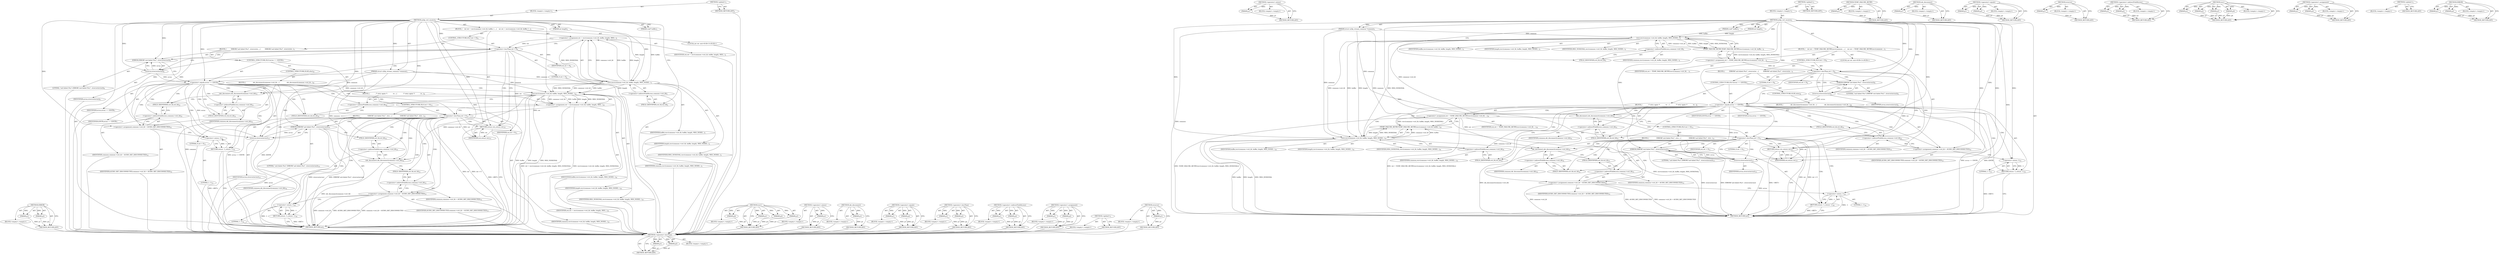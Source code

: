 digraph "ERROR" {
vulnerable_128 [label=<(METHOD,ERROR)>];
vulnerable_129 [label=<(PARAM,p1)>];
vulnerable_130 [label=<(PARAM,p2)>];
vulnerable_131 [label=<(BLOCK,&lt;empty&gt;,&lt;empty&gt;)>];
vulnerable_132 [label=<(METHOD_RETURN,ANY)>];
vulnerable_6 [label=<(METHOD,&lt;global&gt;)<SUB>1</SUB>>];
vulnerable_7 [label=<(BLOCK,&lt;empty&gt;,&lt;empty&gt;)<SUB>1</SUB>>];
vulnerable_8 [label=<(METHOD,a2dp_ctrl_receive)<SUB>1</SUB>>];
vulnerable_9 [label=<(PARAM,struct a2dp_stream_common *common)<SUB>1</SUB>>];
vulnerable_10 [label=<(PARAM,void* buffer)<SUB>1</SUB>>];
vulnerable_11 [label=<(PARAM,int length)<SUB>1</SUB>>];
vulnerable_12 [label=<(BLOCK,{
    int ret = recv(common-&gt;ctrl_fd, buffer, l...,{
    int ret = recv(common-&gt;ctrl_fd, buffer, l...)<SUB>2</SUB>>];
vulnerable_13 [label="<(LOCAL,int ret: int)<SUB>3</SUB>>"];
vulnerable_14 [label=<(&lt;operator&gt;.assignment,ret = recv(common-&gt;ctrl_fd, buffer, length, MSG...)<SUB>3</SUB>>];
vulnerable_15 [label=<(IDENTIFIER,ret,ret = recv(common-&gt;ctrl_fd, buffer, length, MSG...)<SUB>3</SUB>>];
vulnerable_16 [label=<(recv,recv(common-&gt;ctrl_fd, buffer, length, MSG_NOSIG...)<SUB>3</SUB>>];
vulnerable_17 [label=<(&lt;operator&gt;.indirectFieldAccess,common-&gt;ctrl_fd)<SUB>3</SUB>>];
vulnerable_18 [label=<(IDENTIFIER,common,recv(common-&gt;ctrl_fd, buffer, length, MSG_NOSIG...)<SUB>3</SUB>>];
vulnerable_19 [label=<(FIELD_IDENTIFIER,ctrl_fd,ctrl_fd)<SUB>3</SUB>>];
vulnerable_20 [label=<(IDENTIFIER,buffer,recv(common-&gt;ctrl_fd, buffer, length, MSG_NOSIG...)<SUB>3</SUB>>];
vulnerable_21 [label=<(IDENTIFIER,length,recv(common-&gt;ctrl_fd, buffer, length, MSG_NOSIG...)<SUB>3</SUB>>];
vulnerable_22 [label=<(IDENTIFIER,MSG_NOSIGNAL,recv(common-&gt;ctrl_fd, buffer, length, MSG_NOSIG...)<SUB>3</SUB>>];
vulnerable_23 [label=<(CONTROL_STRUCTURE,IF,if (ret &lt; 0))<SUB>4</SUB>>];
vulnerable_24 [label=<(&lt;operator&gt;.lessThan,ret &lt; 0)<SUB>4</SUB>>];
vulnerable_25 [label=<(IDENTIFIER,ret,ret &lt; 0)<SUB>4</SUB>>];
vulnerable_26 [label=<(LITERAL,0,ret &lt; 0)<SUB>4</SUB>>];
vulnerable_27 [label=<(BLOCK,{
         ERROR(&quot;ack failed (%s)&quot;, strerror(er...,{
         ERROR(&quot;ack failed (%s)&quot;, strerror(er...)<SUB>5</SUB>>];
vulnerable_28 [label=<(ERROR,ERROR(&quot;ack failed (%s)&quot;, strerror(errno)))<SUB>6</SUB>>];
vulnerable_29 [label=<(LITERAL,&quot;ack failed (%s)&quot;,ERROR(&quot;ack failed (%s)&quot;, strerror(errno)))<SUB>6</SUB>>];
vulnerable_30 [label=<(strerror,strerror(errno))<SUB>6</SUB>>];
vulnerable_31 [label=<(IDENTIFIER,errno,strerror(errno))<SUB>6</SUB>>];
vulnerable_32 [label=<(CONTROL_STRUCTURE,IF,if (errno == EINTR))<SUB>7</SUB>>];
vulnerable_33 [label=<(&lt;operator&gt;.equals,errno == EINTR)<SUB>7</SUB>>];
vulnerable_34 [label=<(IDENTIFIER,errno,errno == EINTR)<SUB>7</SUB>>];
vulnerable_35 [label=<(IDENTIFIER,EINTR,errno == EINTR)<SUB>7</SUB>>];
vulnerable_36 [label=<(BLOCK,{
             /* retry again */
            re...,{
             /* retry again */
            re...)<SUB>8</SUB>>];
vulnerable_37 [label=<(&lt;operator&gt;.assignment,ret = recv(common-&gt;ctrl_fd, buffer, length, MSG...)<SUB>10</SUB>>];
vulnerable_38 [label=<(IDENTIFIER,ret,ret = recv(common-&gt;ctrl_fd, buffer, length, MSG...)<SUB>10</SUB>>];
vulnerable_39 [label=<(recv,recv(common-&gt;ctrl_fd, buffer, length, MSG_NOSIG...)<SUB>10</SUB>>];
vulnerable_40 [label=<(&lt;operator&gt;.indirectFieldAccess,common-&gt;ctrl_fd)<SUB>10</SUB>>];
vulnerable_41 [label=<(IDENTIFIER,common,recv(common-&gt;ctrl_fd, buffer, length, MSG_NOSIG...)<SUB>10</SUB>>];
vulnerable_42 [label=<(FIELD_IDENTIFIER,ctrl_fd,ctrl_fd)<SUB>10</SUB>>];
vulnerable_43 [label=<(IDENTIFIER,buffer,recv(common-&gt;ctrl_fd, buffer, length, MSG_NOSIG...)<SUB>10</SUB>>];
vulnerable_44 [label=<(IDENTIFIER,length,recv(common-&gt;ctrl_fd, buffer, length, MSG_NOSIG...)<SUB>10</SUB>>];
vulnerable_45 [label=<(IDENTIFIER,MSG_NOSIGNAL,recv(common-&gt;ctrl_fd, buffer, length, MSG_NOSIG...)<SUB>10</SUB>>];
vulnerable_46 [label=<(CONTROL_STRUCTURE,IF,if (ret &lt; 0))<SUB>11</SUB>>];
vulnerable_47 [label=<(&lt;operator&gt;.lessThan,ret &lt; 0)<SUB>11</SUB>>];
vulnerable_48 [label=<(IDENTIFIER,ret,ret &lt; 0)<SUB>11</SUB>>];
vulnerable_49 [label=<(LITERAL,0,ret &lt; 0)<SUB>11</SUB>>];
vulnerable_50 [label=<(BLOCK,{
                ERROR(&quot;ack failed (%s)&quot;, stre...,{
                ERROR(&quot;ack failed (%s)&quot;, stre...)<SUB>12</SUB>>];
vulnerable_51 [label=<(ERROR,ERROR(&quot;ack failed (%s)&quot;, strerror(errno)))<SUB>13</SUB>>];
vulnerable_52 [label=<(LITERAL,&quot;ack failed (%s)&quot;,ERROR(&quot;ack failed (%s)&quot;, strerror(errno)))<SUB>13</SUB>>];
vulnerable_53 [label=<(strerror,strerror(errno))<SUB>13</SUB>>];
vulnerable_54 [label=<(IDENTIFIER,errno,strerror(errno))<SUB>13</SUB>>];
vulnerable_55 [label=<(skt_disconnect,skt_disconnect(common-&gt;ctrl_fd))<SUB>14</SUB>>];
vulnerable_56 [label=<(&lt;operator&gt;.indirectFieldAccess,common-&gt;ctrl_fd)<SUB>14</SUB>>];
vulnerable_57 [label=<(IDENTIFIER,common,skt_disconnect(common-&gt;ctrl_fd))<SUB>14</SUB>>];
vulnerable_58 [label=<(FIELD_IDENTIFIER,ctrl_fd,ctrl_fd)<SUB>14</SUB>>];
vulnerable_59 [label=<(&lt;operator&gt;.assignment,common-&gt;ctrl_fd = AUDIO_SKT_DISCONNECTED)<SUB>15</SUB>>];
vulnerable_60 [label=<(&lt;operator&gt;.indirectFieldAccess,common-&gt;ctrl_fd)<SUB>15</SUB>>];
vulnerable_61 [label=<(IDENTIFIER,common,common-&gt;ctrl_fd = AUDIO_SKT_DISCONNECTED)<SUB>15</SUB>>];
vulnerable_62 [label=<(FIELD_IDENTIFIER,ctrl_fd,ctrl_fd)<SUB>15</SUB>>];
vulnerable_63 [label=<(IDENTIFIER,AUDIO_SKT_DISCONNECTED,common-&gt;ctrl_fd = AUDIO_SKT_DISCONNECTED)<SUB>15</SUB>>];
vulnerable_64 [label=<(RETURN,return -1;,return -1;)<SUB>16</SUB>>];
vulnerable_65 [label=<(&lt;operator&gt;.minus,-1)<SUB>16</SUB>>];
vulnerable_66 [label=<(LITERAL,1,-1)<SUB>16</SUB>>];
vulnerable_67 [label=<(CONTROL_STRUCTURE,ELSE,else)<SUB>20</SUB>>];
vulnerable_68 [label=<(BLOCK,{
               skt_disconnect(common-&gt;ctrl_fd...,{
               skt_disconnect(common-&gt;ctrl_fd...)<SUB>20</SUB>>];
vulnerable_69 [label=<(skt_disconnect,skt_disconnect(common-&gt;ctrl_fd))<SUB>21</SUB>>];
vulnerable_70 [label=<(&lt;operator&gt;.indirectFieldAccess,common-&gt;ctrl_fd)<SUB>21</SUB>>];
vulnerable_71 [label=<(IDENTIFIER,common,skt_disconnect(common-&gt;ctrl_fd))<SUB>21</SUB>>];
vulnerable_72 [label=<(FIELD_IDENTIFIER,ctrl_fd,ctrl_fd)<SUB>21</SUB>>];
vulnerable_73 [label=<(&lt;operator&gt;.assignment,common-&gt;ctrl_fd = AUDIO_SKT_DISCONNECTED)<SUB>22</SUB>>];
vulnerable_74 [label=<(&lt;operator&gt;.indirectFieldAccess,common-&gt;ctrl_fd)<SUB>22</SUB>>];
vulnerable_75 [label=<(IDENTIFIER,common,common-&gt;ctrl_fd = AUDIO_SKT_DISCONNECTED)<SUB>22</SUB>>];
vulnerable_76 [label=<(FIELD_IDENTIFIER,ctrl_fd,ctrl_fd)<SUB>22</SUB>>];
vulnerable_77 [label=<(IDENTIFIER,AUDIO_SKT_DISCONNECTED,common-&gt;ctrl_fd = AUDIO_SKT_DISCONNECTED)<SUB>22</SUB>>];
vulnerable_78 [label=<(RETURN,return -1;,return -1;)<SUB>23</SUB>>];
vulnerable_79 [label=<(&lt;operator&gt;.minus,-1)<SUB>23</SUB>>];
vulnerable_80 [label=<(LITERAL,1,-1)<SUB>23</SUB>>];
vulnerable_81 [label=<(RETURN,return ret;,return ret;)<SUB>27</SUB>>];
vulnerable_82 [label=<(IDENTIFIER,ret,return ret;)<SUB>27</SUB>>];
vulnerable_83 [label=<(METHOD_RETURN,int)<SUB>1</SUB>>];
vulnerable_85 [label=<(METHOD_RETURN,ANY)<SUB>1</SUB>>];
vulnerable_111 [label=<(METHOD,recv)>];
vulnerable_112 [label=<(PARAM,p1)>];
vulnerable_113 [label=<(PARAM,p2)>];
vulnerable_114 [label=<(PARAM,p3)>];
vulnerable_115 [label=<(PARAM,p4)>];
vulnerable_116 [label=<(BLOCK,&lt;empty&gt;,&lt;empty&gt;)>];
vulnerable_117 [label=<(METHOD_RETURN,ANY)>];
vulnerable_146 [label=<(METHOD,&lt;operator&gt;.minus)>];
vulnerable_147 [label=<(PARAM,p1)>];
vulnerable_148 [label=<(BLOCK,&lt;empty&gt;,&lt;empty&gt;)>];
vulnerable_149 [label=<(METHOD_RETURN,ANY)>];
vulnerable_142 [label=<(METHOD,skt_disconnect)>];
vulnerable_143 [label=<(PARAM,p1)>];
vulnerable_144 [label=<(BLOCK,&lt;empty&gt;,&lt;empty&gt;)>];
vulnerable_145 [label=<(METHOD_RETURN,ANY)>];
vulnerable_137 [label=<(METHOD,&lt;operator&gt;.equals)>];
vulnerable_138 [label=<(PARAM,p1)>];
vulnerable_139 [label=<(PARAM,p2)>];
vulnerable_140 [label=<(BLOCK,&lt;empty&gt;,&lt;empty&gt;)>];
vulnerable_141 [label=<(METHOD_RETURN,ANY)>];
vulnerable_123 [label=<(METHOD,&lt;operator&gt;.lessThan)>];
vulnerable_124 [label=<(PARAM,p1)>];
vulnerable_125 [label=<(PARAM,p2)>];
vulnerable_126 [label=<(BLOCK,&lt;empty&gt;,&lt;empty&gt;)>];
vulnerable_127 [label=<(METHOD_RETURN,ANY)>];
vulnerable_118 [label=<(METHOD,&lt;operator&gt;.indirectFieldAccess)>];
vulnerable_119 [label=<(PARAM,p1)>];
vulnerable_120 [label=<(PARAM,p2)>];
vulnerable_121 [label=<(BLOCK,&lt;empty&gt;,&lt;empty&gt;)>];
vulnerable_122 [label=<(METHOD_RETURN,ANY)>];
vulnerable_106 [label=<(METHOD,&lt;operator&gt;.assignment)>];
vulnerable_107 [label=<(PARAM,p1)>];
vulnerable_108 [label=<(PARAM,p2)>];
vulnerable_109 [label=<(BLOCK,&lt;empty&gt;,&lt;empty&gt;)>];
vulnerable_110 [label=<(METHOD_RETURN,ANY)>];
vulnerable_100 [label=<(METHOD,&lt;global&gt;)<SUB>1</SUB>>];
vulnerable_101 [label=<(BLOCK,&lt;empty&gt;,&lt;empty&gt;)>];
vulnerable_102 [label=<(METHOD_RETURN,ANY)>];
vulnerable_133 [label=<(METHOD,strerror)>];
vulnerable_134 [label=<(PARAM,p1)>];
vulnerable_135 [label=<(BLOCK,&lt;empty&gt;,&lt;empty&gt;)>];
vulnerable_136 [label=<(METHOD_RETURN,ANY)>];
fixed_129 [label=<(METHOD,&lt;operator&gt;.lessThan)>];
fixed_130 [label=<(PARAM,p1)>];
fixed_131 [label=<(PARAM,p2)>];
fixed_132 [label=<(BLOCK,&lt;empty&gt;,&lt;empty&gt;)>];
fixed_133 [label=<(METHOD_RETURN,ANY)>];
fixed_152 [label=<(METHOD,&lt;operator&gt;.minus)>];
fixed_153 [label=<(PARAM,p1)>];
fixed_154 [label=<(BLOCK,&lt;empty&gt;,&lt;empty&gt;)>];
fixed_155 [label=<(METHOD_RETURN,ANY)>];
fixed_6 [label=<(METHOD,&lt;global&gt;)<SUB>1</SUB>>];
fixed_7 [label=<(BLOCK,&lt;empty&gt;,&lt;empty&gt;)<SUB>1</SUB>>];
fixed_8 [label=<(METHOD,a2dp_ctrl_receive)<SUB>1</SUB>>];
fixed_9 [label=<(PARAM,struct a2dp_stream_common *common)<SUB>1</SUB>>];
fixed_10 [label=<(PARAM,void* buffer)<SUB>1</SUB>>];
fixed_11 [label=<(PARAM,int length)<SUB>1</SUB>>];
fixed_12 [label=<(BLOCK,{
    int ret = TEMP_FAILURE_RETRY(recv(common-...,{
    int ret = TEMP_FAILURE_RETRY(recv(common-...)<SUB>2</SUB>>];
fixed_13 [label="<(LOCAL,int ret: int)<SUB>3</SUB>>"];
fixed_14 [label=<(&lt;operator&gt;.assignment,ret = TEMP_FAILURE_RETRY(recv(common-&gt;ctrl_fd, ...)<SUB>3</SUB>>];
fixed_15 [label=<(IDENTIFIER,ret,ret = TEMP_FAILURE_RETRY(recv(common-&gt;ctrl_fd, ...)<SUB>3</SUB>>];
fixed_16 [label=<(TEMP_FAILURE_RETRY,TEMP_FAILURE_RETRY(recv(common-&gt;ctrl_fd, buffer...)<SUB>3</SUB>>];
fixed_17 [label=<(recv,recv(common-&gt;ctrl_fd, buffer, length, MSG_NOSIG...)<SUB>3</SUB>>];
fixed_18 [label=<(&lt;operator&gt;.indirectFieldAccess,common-&gt;ctrl_fd)<SUB>3</SUB>>];
fixed_19 [label=<(IDENTIFIER,common,recv(common-&gt;ctrl_fd, buffer, length, MSG_NOSIG...)<SUB>3</SUB>>];
fixed_20 [label=<(FIELD_IDENTIFIER,ctrl_fd,ctrl_fd)<SUB>3</SUB>>];
fixed_21 [label=<(IDENTIFIER,buffer,recv(common-&gt;ctrl_fd, buffer, length, MSG_NOSIG...)<SUB>3</SUB>>];
fixed_22 [label=<(IDENTIFIER,length,recv(common-&gt;ctrl_fd, buffer, length, MSG_NOSIG...)<SUB>3</SUB>>];
fixed_23 [label=<(IDENTIFIER,MSG_NOSIGNAL,recv(common-&gt;ctrl_fd, buffer, length, MSG_NOSIG...)<SUB>3</SUB>>];
fixed_24 [label=<(CONTROL_STRUCTURE,IF,if (ret &lt; 0))<SUB>4</SUB>>];
fixed_25 [label=<(&lt;operator&gt;.lessThan,ret &lt; 0)<SUB>4</SUB>>];
fixed_26 [label=<(IDENTIFIER,ret,ret &lt; 0)<SUB>4</SUB>>];
fixed_27 [label=<(LITERAL,0,ret &lt; 0)<SUB>4</SUB>>];
fixed_28 [label=<(BLOCK,{
         ERROR(&quot;ack failed (%s)&quot;, strerror(er...,{
         ERROR(&quot;ack failed (%s)&quot;, strerror(er...)<SUB>5</SUB>>];
fixed_29 [label=<(ERROR,ERROR(&quot;ack failed (%s)&quot;, strerror(errno)))<SUB>6</SUB>>];
fixed_30 [label=<(LITERAL,&quot;ack failed (%s)&quot;,ERROR(&quot;ack failed (%s)&quot;, strerror(errno)))<SUB>6</SUB>>];
fixed_31 [label=<(strerror,strerror(errno))<SUB>6</SUB>>];
fixed_32 [label=<(IDENTIFIER,errno,strerror(errno))<SUB>6</SUB>>];
fixed_33 [label=<(CONTROL_STRUCTURE,IF,if (errno == EINTR))<SUB>7</SUB>>];
fixed_34 [label=<(&lt;operator&gt;.equals,errno == EINTR)<SUB>7</SUB>>];
fixed_35 [label=<(IDENTIFIER,errno,errno == EINTR)<SUB>7</SUB>>];
fixed_36 [label=<(IDENTIFIER,EINTR,errno == EINTR)<SUB>7</SUB>>];
fixed_37 [label=<(BLOCK,{
             /* retry again */
            re...,{
             /* retry again */
            re...)<SUB>8</SUB>>];
fixed_38 [label=<(&lt;operator&gt;.assignment,ret = TEMP_FAILURE_RETRY(recv(common-&gt;ctrl_fd, ...)<SUB>10</SUB>>];
fixed_39 [label=<(IDENTIFIER,ret,ret = TEMP_FAILURE_RETRY(recv(common-&gt;ctrl_fd, ...)<SUB>10</SUB>>];
fixed_40 [label=<(TEMP_FAILURE_RETRY,TEMP_FAILURE_RETRY(recv(common-&gt;ctrl_fd, buffer...)<SUB>10</SUB>>];
fixed_41 [label=<(recv,recv(common-&gt;ctrl_fd, buffer, length, MSG_NOSIG...)<SUB>10</SUB>>];
fixed_42 [label=<(&lt;operator&gt;.indirectFieldAccess,common-&gt;ctrl_fd)<SUB>10</SUB>>];
fixed_43 [label=<(IDENTIFIER,common,recv(common-&gt;ctrl_fd, buffer, length, MSG_NOSIG...)<SUB>10</SUB>>];
fixed_44 [label=<(FIELD_IDENTIFIER,ctrl_fd,ctrl_fd)<SUB>10</SUB>>];
fixed_45 [label=<(IDENTIFIER,buffer,recv(common-&gt;ctrl_fd, buffer, length, MSG_NOSIG...)<SUB>10</SUB>>];
fixed_46 [label=<(IDENTIFIER,length,recv(common-&gt;ctrl_fd, buffer, length, MSG_NOSIG...)<SUB>10</SUB>>];
fixed_47 [label=<(IDENTIFIER,MSG_NOSIGNAL,recv(common-&gt;ctrl_fd, buffer, length, MSG_NOSIG...)<SUB>10</SUB>>];
fixed_48 [label=<(CONTROL_STRUCTURE,IF,if (ret &lt; 0))<SUB>11</SUB>>];
fixed_49 [label=<(&lt;operator&gt;.lessThan,ret &lt; 0)<SUB>11</SUB>>];
fixed_50 [label=<(IDENTIFIER,ret,ret &lt; 0)<SUB>11</SUB>>];
fixed_51 [label=<(LITERAL,0,ret &lt; 0)<SUB>11</SUB>>];
fixed_52 [label=<(BLOCK,{
                ERROR(&quot;ack failed (%s)&quot;, stre...,{
                ERROR(&quot;ack failed (%s)&quot;, stre...)<SUB>12</SUB>>];
fixed_53 [label=<(ERROR,ERROR(&quot;ack failed (%s)&quot;, strerror(errno)))<SUB>13</SUB>>];
fixed_54 [label=<(LITERAL,&quot;ack failed (%s)&quot;,ERROR(&quot;ack failed (%s)&quot;, strerror(errno)))<SUB>13</SUB>>];
fixed_55 [label=<(strerror,strerror(errno))<SUB>13</SUB>>];
fixed_56 [label=<(IDENTIFIER,errno,strerror(errno))<SUB>13</SUB>>];
fixed_57 [label=<(skt_disconnect,skt_disconnect(common-&gt;ctrl_fd))<SUB>14</SUB>>];
fixed_58 [label=<(&lt;operator&gt;.indirectFieldAccess,common-&gt;ctrl_fd)<SUB>14</SUB>>];
fixed_59 [label=<(IDENTIFIER,common,skt_disconnect(common-&gt;ctrl_fd))<SUB>14</SUB>>];
fixed_60 [label=<(FIELD_IDENTIFIER,ctrl_fd,ctrl_fd)<SUB>14</SUB>>];
fixed_61 [label=<(&lt;operator&gt;.assignment,common-&gt;ctrl_fd = AUDIO_SKT_DISCONNECTED)<SUB>15</SUB>>];
fixed_62 [label=<(&lt;operator&gt;.indirectFieldAccess,common-&gt;ctrl_fd)<SUB>15</SUB>>];
fixed_63 [label=<(IDENTIFIER,common,common-&gt;ctrl_fd = AUDIO_SKT_DISCONNECTED)<SUB>15</SUB>>];
fixed_64 [label=<(FIELD_IDENTIFIER,ctrl_fd,ctrl_fd)<SUB>15</SUB>>];
fixed_65 [label=<(IDENTIFIER,AUDIO_SKT_DISCONNECTED,common-&gt;ctrl_fd = AUDIO_SKT_DISCONNECTED)<SUB>15</SUB>>];
fixed_66 [label=<(RETURN,return -1;,return -1;)<SUB>16</SUB>>];
fixed_67 [label=<(&lt;operator&gt;.minus,-1)<SUB>16</SUB>>];
fixed_68 [label=<(LITERAL,1,-1)<SUB>16</SUB>>];
fixed_69 [label=<(CONTROL_STRUCTURE,ELSE,else)<SUB>20</SUB>>];
fixed_70 [label=<(BLOCK,{
               skt_disconnect(common-&gt;ctrl_fd...,{
               skt_disconnect(common-&gt;ctrl_fd...)<SUB>20</SUB>>];
fixed_71 [label=<(skt_disconnect,skt_disconnect(common-&gt;ctrl_fd))<SUB>21</SUB>>];
fixed_72 [label=<(&lt;operator&gt;.indirectFieldAccess,common-&gt;ctrl_fd)<SUB>21</SUB>>];
fixed_73 [label=<(IDENTIFIER,common,skt_disconnect(common-&gt;ctrl_fd))<SUB>21</SUB>>];
fixed_74 [label=<(FIELD_IDENTIFIER,ctrl_fd,ctrl_fd)<SUB>21</SUB>>];
fixed_75 [label=<(&lt;operator&gt;.assignment,common-&gt;ctrl_fd = AUDIO_SKT_DISCONNECTED)<SUB>22</SUB>>];
fixed_76 [label=<(&lt;operator&gt;.indirectFieldAccess,common-&gt;ctrl_fd)<SUB>22</SUB>>];
fixed_77 [label=<(IDENTIFIER,common,common-&gt;ctrl_fd = AUDIO_SKT_DISCONNECTED)<SUB>22</SUB>>];
fixed_78 [label=<(FIELD_IDENTIFIER,ctrl_fd,ctrl_fd)<SUB>22</SUB>>];
fixed_79 [label=<(IDENTIFIER,AUDIO_SKT_DISCONNECTED,common-&gt;ctrl_fd = AUDIO_SKT_DISCONNECTED)<SUB>22</SUB>>];
fixed_80 [label=<(RETURN,return -1;,return -1;)<SUB>23</SUB>>];
fixed_81 [label=<(&lt;operator&gt;.minus,-1)<SUB>23</SUB>>];
fixed_82 [label=<(LITERAL,1,-1)<SUB>23</SUB>>];
fixed_83 [label=<(RETURN,return ret;,return ret;)<SUB>27</SUB>>];
fixed_84 [label=<(IDENTIFIER,ret,return ret;)<SUB>27</SUB>>];
fixed_85 [label=<(METHOD_RETURN,int)<SUB>1</SUB>>];
fixed_87 [label=<(METHOD_RETURN,ANY)<SUB>1</SUB>>];
fixed_113 [label=<(METHOD,TEMP_FAILURE_RETRY)>];
fixed_114 [label=<(PARAM,p1)>];
fixed_115 [label=<(BLOCK,&lt;empty&gt;,&lt;empty&gt;)>];
fixed_116 [label=<(METHOD_RETURN,ANY)>];
fixed_148 [label=<(METHOD,skt_disconnect)>];
fixed_149 [label=<(PARAM,p1)>];
fixed_150 [label=<(BLOCK,&lt;empty&gt;,&lt;empty&gt;)>];
fixed_151 [label=<(METHOD_RETURN,ANY)>];
fixed_143 [label=<(METHOD,&lt;operator&gt;.equals)>];
fixed_144 [label=<(PARAM,p1)>];
fixed_145 [label=<(PARAM,p2)>];
fixed_146 [label=<(BLOCK,&lt;empty&gt;,&lt;empty&gt;)>];
fixed_147 [label=<(METHOD_RETURN,ANY)>];
fixed_139 [label=<(METHOD,strerror)>];
fixed_140 [label=<(PARAM,p1)>];
fixed_141 [label=<(BLOCK,&lt;empty&gt;,&lt;empty&gt;)>];
fixed_142 [label=<(METHOD_RETURN,ANY)>];
fixed_124 [label=<(METHOD,&lt;operator&gt;.indirectFieldAccess)>];
fixed_125 [label=<(PARAM,p1)>];
fixed_126 [label=<(PARAM,p2)>];
fixed_127 [label=<(BLOCK,&lt;empty&gt;,&lt;empty&gt;)>];
fixed_128 [label=<(METHOD_RETURN,ANY)>];
fixed_117 [label=<(METHOD,recv)>];
fixed_118 [label=<(PARAM,p1)>];
fixed_119 [label=<(PARAM,p2)>];
fixed_120 [label=<(PARAM,p3)>];
fixed_121 [label=<(PARAM,p4)>];
fixed_122 [label=<(BLOCK,&lt;empty&gt;,&lt;empty&gt;)>];
fixed_123 [label=<(METHOD_RETURN,ANY)>];
fixed_108 [label=<(METHOD,&lt;operator&gt;.assignment)>];
fixed_109 [label=<(PARAM,p1)>];
fixed_110 [label=<(PARAM,p2)>];
fixed_111 [label=<(BLOCK,&lt;empty&gt;,&lt;empty&gt;)>];
fixed_112 [label=<(METHOD_RETURN,ANY)>];
fixed_102 [label=<(METHOD,&lt;global&gt;)<SUB>1</SUB>>];
fixed_103 [label=<(BLOCK,&lt;empty&gt;,&lt;empty&gt;)>];
fixed_104 [label=<(METHOD_RETURN,ANY)>];
fixed_134 [label=<(METHOD,ERROR)>];
fixed_135 [label=<(PARAM,p1)>];
fixed_136 [label=<(PARAM,p2)>];
fixed_137 [label=<(BLOCK,&lt;empty&gt;,&lt;empty&gt;)>];
fixed_138 [label=<(METHOD_RETURN,ANY)>];
vulnerable_128 -> vulnerable_129  [key=0, label="AST: "];
vulnerable_128 -> vulnerable_129  [key=1, label="DDG: "];
vulnerable_128 -> vulnerable_131  [key=0, label="AST: "];
vulnerable_128 -> vulnerable_130  [key=0, label="AST: "];
vulnerable_128 -> vulnerable_130  [key=1, label="DDG: "];
vulnerable_128 -> vulnerable_132  [key=0, label="AST: "];
vulnerable_128 -> vulnerable_132  [key=1, label="CFG: "];
vulnerable_129 -> vulnerable_132  [key=0, label="DDG: p1"];
vulnerable_130 -> vulnerable_132  [key=0, label="DDG: p2"];
vulnerable_131 -> fixed_129  [key=0];
vulnerable_132 -> fixed_129  [key=0];
vulnerable_6 -> vulnerable_7  [key=0, label="AST: "];
vulnerable_6 -> vulnerable_85  [key=0, label="AST: "];
vulnerable_6 -> vulnerable_85  [key=1, label="CFG: "];
vulnerable_7 -> vulnerable_8  [key=0, label="AST: "];
vulnerable_8 -> vulnerable_9  [key=0, label="AST: "];
vulnerable_8 -> vulnerable_9  [key=1, label="DDG: "];
vulnerable_8 -> vulnerable_10  [key=0, label="AST: "];
vulnerable_8 -> vulnerable_10  [key=1, label="DDG: "];
vulnerable_8 -> vulnerable_11  [key=0, label="AST: "];
vulnerable_8 -> vulnerable_11  [key=1, label="DDG: "];
vulnerable_8 -> vulnerable_12  [key=0, label="AST: "];
vulnerable_8 -> vulnerable_83  [key=0, label="AST: "];
vulnerable_8 -> vulnerable_19  [key=0, label="CFG: "];
vulnerable_8 -> vulnerable_82  [key=0, label="DDG: "];
vulnerable_8 -> vulnerable_16  [key=0, label="DDG: "];
vulnerable_8 -> vulnerable_24  [key=0, label="DDG: "];
vulnerable_8 -> vulnerable_28  [key=0, label="DDG: "];
vulnerable_8 -> vulnerable_30  [key=0, label="DDG: "];
vulnerable_8 -> vulnerable_33  [key=0, label="DDG: "];
vulnerable_8 -> vulnerable_73  [key=0, label="DDG: "];
vulnerable_8 -> vulnerable_39  [key=0, label="DDG: "];
vulnerable_8 -> vulnerable_47  [key=0, label="DDG: "];
vulnerable_8 -> vulnerable_59  [key=0, label="DDG: "];
vulnerable_8 -> vulnerable_51  [key=0, label="DDG: "];
vulnerable_8 -> vulnerable_79  [key=0, label="DDG: "];
vulnerable_8 -> vulnerable_53  [key=0, label="DDG: "];
vulnerable_8 -> vulnerable_65  [key=0, label="DDG: "];
vulnerable_9 -> vulnerable_83  [key=0, label="DDG: common"];
vulnerable_9 -> vulnerable_16  [key=0, label="DDG: common"];
vulnerable_9 -> vulnerable_39  [key=0, label="DDG: common"];
vulnerable_9 -> vulnerable_69  [key=0, label="DDG: common"];
vulnerable_9 -> vulnerable_55  [key=0, label="DDG: common"];
vulnerable_10 -> vulnerable_16  [key=0, label="DDG: buffer"];
vulnerable_11 -> vulnerable_16  [key=0, label="DDG: length"];
vulnerable_12 -> vulnerable_13  [key=0, label="AST: "];
vulnerable_12 -> vulnerable_14  [key=0, label="AST: "];
vulnerable_12 -> vulnerable_23  [key=0, label="AST: "];
vulnerable_12 -> vulnerable_81  [key=0, label="AST: "];
vulnerable_13 -> fixed_129  [key=0];
vulnerable_14 -> vulnerable_15  [key=0, label="AST: "];
vulnerable_14 -> vulnerable_16  [key=0, label="AST: "];
vulnerable_14 -> vulnerable_24  [key=0, label="CFG: "];
vulnerable_14 -> vulnerable_24  [key=1, label="DDG: ret"];
vulnerable_15 -> fixed_129  [key=0];
vulnerable_16 -> vulnerable_17  [key=0, label="AST: "];
vulnerable_16 -> vulnerable_20  [key=0, label="AST: "];
vulnerable_16 -> vulnerable_21  [key=0, label="AST: "];
vulnerable_16 -> vulnerable_22  [key=0, label="AST: "];
vulnerable_16 -> vulnerable_14  [key=0, label="CFG: "];
vulnerable_16 -> vulnerable_14  [key=1, label="DDG: common-&gt;ctrl_fd"];
vulnerable_16 -> vulnerable_14  [key=2, label="DDG: buffer"];
vulnerable_16 -> vulnerable_14  [key=3, label="DDG: length"];
vulnerable_16 -> vulnerable_14  [key=4, label="DDG: MSG_NOSIGNAL"];
vulnerable_16 -> vulnerable_39  [key=0, label="DDG: common-&gt;ctrl_fd"];
vulnerable_16 -> vulnerable_39  [key=1, label="DDG: buffer"];
vulnerable_16 -> vulnerable_39  [key=2, label="DDG: length"];
vulnerable_16 -> vulnerable_39  [key=3, label="DDG: MSG_NOSIGNAL"];
vulnerable_16 -> vulnerable_69  [key=0, label="DDG: common-&gt;ctrl_fd"];
vulnerable_17 -> vulnerable_18  [key=0, label="AST: "];
vulnerable_17 -> vulnerable_19  [key=0, label="AST: "];
vulnerable_17 -> vulnerable_16  [key=0, label="CFG: "];
vulnerable_18 -> fixed_129  [key=0];
vulnerable_19 -> vulnerable_17  [key=0, label="CFG: "];
vulnerable_20 -> fixed_129  [key=0];
vulnerable_21 -> fixed_129  [key=0];
vulnerable_22 -> fixed_129  [key=0];
vulnerable_23 -> vulnerable_24  [key=0, label="AST: "];
vulnerable_23 -> vulnerable_27  [key=0, label="AST: "];
vulnerable_24 -> vulnerable_25  [key=0, label="AST: "];
vulnerable_24 -> vulnerable_26  [key=0, label="AST: "];
vulnerable_24 -> vulnerable_30  [key=0, label="CFG: "];
vulnerable_24 -> vulnerable_30  [key=1, label="CDG: "];
vulnerable_24 -> vulnerable_81  [key=0, label="CFG: "];
vulnerable_24 -> vulnerable_81  [key=1, label="CDG: "];
vulnerable_24 -> vulnerable_82  [key=0, label="DDG: ret"];
vulnerable_24 -> vulnerable_28  [key=0, label="CDG: "];
vulnerable_24 -> vulnerable_33  [key=0, label="CDG: "];
vulnerable_25 -> fixed_129  [key=0];
vulnerable_26 -> fixed_129  [key=0];
vulnerable_27 -> vulnerable_28  [key=0, label="AST: "];
vulnerable_27 -> vulnerable_32  [key=0, label="AST: "];
vulnerable_28 -> vulnerable_29  [key=0, label="AST: "];
vulnerable_28 -> vulnerable_30  [key=0, label="AST: "];
vulnerable_28 -> vulnerable_33  [key=0, label="CFG: "];
vulnerable_29 -> fixed_129  [key=0];
vulnerable_30 -> vulnerable_31  [key=0, label="AST: "];
vulnerable_30 -> vulnerable_28  [key=0, label="CFG: "];
vulnerable_30 -> vulnerable_28  [key=1, label="DDG: errno"];
vulnerable_30 -> vulnerable_33  [key=0, label="DDG: errno"];
vulnerable_31 -> fixed_129  [key=0];
vulnerable_32 -> vulnerable_33  [key=0, label="AST: "];
vulnerable_32 -> vulnerable_36  [key=0, label="AST: "];
vulnerable_32 -> vulnerable_67  [key=0, label="AST: "];
vulnerable_33 -> vulnerable_34  [key=0, label="AST: "];
vulnerable_33 -> vulnerable_35  [key=0, label="AST: "];
vulnerable_33 -> vulnerable_42  [key=0, label="CFG: "];
vulnerable_33 -> vulnerable_42  [key=1, label="CDG: "];
vulnerable_33 -> vulnerable_72  [key=0, label="CFG: "];
vulnerable_33 -> vulnerable_72  [key=1, label="CDG: "];
vulnerable_33 -> vulnerable_83  [key=0, label="DDG: errno == EINTR"];
vulnerable_33 -> vulnerable_83  [key=1, label="DDG: EINTR"];
vulnerable_33 -> vulnerable_53  [key=0, label="DDG: errno"];
vulnerable_33 -> vulnerable_47  [key=0, label="CDG: "];
vulnerable_33 -> vulnerable_73  [key=0, label="CDG: "];
vulnerable_33 -> vulnerable_37  [key=0, label="CDG: "];
vulnerable_33 -> vulnerable_69  [key=0, label="CDG: "];
vulnerable_33 -> vulnerable_74  [key=0, label="CDG: "];
vulnerable_33 -> vulnerable_40  [key=0, label="CDG: "];
vulnerable_33 -> vulnerable_76  [key=0, label="CDG: "];
vulnerable_33 -> vulnerable_79  [key=0, label="CDG: "];
vulnerable_33 -> vulnerable_70  [key=0, label="CDG: "];
vulnerable_33 -> vulnerable_78  [key=0, label="CDG: "];
vulnerable_33 -> vulnerable_39  [key=0, label="CDG: "];
vulnerable_34 -> fixed_129  [key=0];
vulnerable_35 -> fixed_129  [key=0];
vulnerable_36 -> vulnerable_37  [key=0, label="AST: "];
vulnerable_36 -> vulnerable_46  [key=0, label="AST: "];
vulnerable_37 -> vulnerable_38  [key=0, label="AST: "];
vulnerable_37 -> vulnerable_39  [key=0, label="AST: "];
vulnerable_37 -> vulnerable_47  [key=0, label="CFG: "];
vulnerable_37 -> vulnerable_47  [key=1, label="DDG: ret"];
vulnerable_37 -> vulnerable_83  [key=0, label="DDG: recv(common-&gt;ctrl_fd, buffer, length, MSG_NOSIGNAL)"];
vulnerable_37 -> vulnerable_83  [key=1, label="DDG: ret = recv(common-&gt;ctrl_fd, buffer, length, MSG_NOSIGNAL)"];
vulnerable_38 -> fixed_129  [key=0];
vulnerable_39 -> vulnerable_40  [key=0, label="AST: "];
vulnerable_39 -> vulnerable_43  [key=0, label="AST: "];
vulnerable_39 -> vulnerable_44  [key=0, label="AST: "];
vulnerable_39 -> vulnerable_45  [key=0, label="AST: "];
vulnerable_39 -> vulnerable_37  [key=0, label="CFG: "];
vulnerable_39 -> vulnerable_37  [key=1, label="DDG: common-&gt;ctrl_fd"];
vulnerable_39 -> vulnerable_37  [key=2, label="DDG: buffer"];
vulnerable_39 -> vulnerable_37  [key=3, label="DDG: length"];
vulnerable_39 -> vulnerable_37  [key=4, label="DDG: MSG_NOSIGNAL"];
vulnerable_39 -> vulnerable_83  [key=0, label="DDG: buffer"];
vulnerable_39 -> vulnerable_83  [key=1, label="DDG: length"];
vulnerable_39 -> vulnerable_83  [key=2, label="DDG: MSG_NOSIGNAL"];
vulnerable_39 -> vulnerable_55  [key=0, label="DDG: common-&gt;ctrl_fd"];
vulnerable_40 -> vulnerable_41  [key=0, label="AST: "];
vulnerable_40 -> vulnerable_42  [key=0, label="AST: "];
vulnerable_40 -> vulnerable_39  [key=0, label="CFG: "];
vulnerable_41 -> fixed_129  [key=0];
vulnerable_42 -> vulnerable_40  [key=0, label="CFG: "];
vulnerable_43 -> fixed_129  [key=0];
vulnerable_44 -> fixed_129  [key=0];
vulnerable_45 -> fixed_129  [key=0];
vulnerable_46 -> vulnerable_47  [key=0, label="AST: "];
vulnerable_46 -> vulnerable_50  [key=0, label="AST: "];
vulnerable_47 -> vulnerable_48  [key=0, label="AST: "];
vulnerable_47 -> vulnerable_49  [key=0, label="AST: "];
vulnerable_47 -> vulnerable_53  [key=0, label="CFG: "];
vulnerable_47 -> vulnerable_53  [key=1, label="CDG: "];
vulnerable_47 -> vulnerable_81  [key=0, label="CFG: "];
vulnerable_47 -> vulnerable_81  [key=1, label="CDG: "];
vulnerable_47 -> vulnerable_83  [key=0, label="DDG: ret"];
vulnerable_47 -> vulnerable_83  [key=1, label="DDG: ret &lt; 0"];
vulnerable_47 -> vulnerable_82  [key=0, label="DDG: ret"];
vulnerable_47 -> vulnerable_60  [key=0, label="CDG: "];
vulnerable_47 -> vulnerable_64  [key=0, label="CDG: "];
vulnerable_47 -> vulnerable_51  [key=0, label="CDG: "];
vulnerable_47 -> vulnerable_56  [key=0, label="CDG: "];
vulnerable_47 -> vulnerable_65  [key=0, label="CDG: "];
vulnerable_47 -> vulnerable_59  [key=0, label="CDG: "];
vulnerable_47 -> vulnerable_58  [key=0, label="CDG: "];
vulnerable_47 -> vulnerable_55  [key=0, label="CDG: "];
vulnerable_47 -> vulnerable_62  [key=0, label="CDG: "];
vulnerable_48 -> fixed_129  [key=0];
vulnerable_49 -> fixed_129  [key=0];
vulnerable_50 -> vulnerable_51  [key=0, label="AST: "];
vulnerable_50 -> vulnerable_55  [key=0, label="AST: "];
vulnerable_50 -> vulnerable_59  [key=0, label="AST: "];
vulnerable_50 -> vulnerable_64  [key=0, label="AST: "];
vulnerable_51 -> vulnerable_52  [key=0, label="AST: "];
vulnerable_51 -> vulnerable_53  [key=0, label="AST: "];
vulnerable_51 -> vulnerable_58  [key=0, label="CFG: "];
vulnerable_51 -> vulnerable_83  [key=0, label="DDG: strerror(errno)"];
vulnerable_51 -> vulnerable_83  [key=1, label="DDG: ERROR(&quot;ack failed (%s)&quot;, strerror(errno))"];
vulnerable_52 -> fixed_129  [key=0];
vulnerable_53 -> vulnerable_54  [key=0, label="AST: "];
vulnerable_53 -> vulnerable_51  [key=0, label="CFG: "];
vulnerable_53 -> vulnerable_51  [key=1, label="DDG: errno"];
vulnerable_53 -> vulnerable_83  [key=0, label="DDG: errno"];
vulnerable_54 -> fixed_129  [key=0];
vulnerable_55 -> vulnerable_56  [key=0, label="AST: "];
vulnerable_55 -> vulnerable_62  [key=0, label="CFG: "];
vulnerable_55 -> vulnerable_83  [key=0, label="DDG: skt_disconnect(common-&gt;ctrl_fd)"];
vulnerable_56 -> vulnerable_57  [key=0, label="AST: "];
vulnerable_56 -> vulnerable_58  [key=0, label="AST: "];
vulnerable_56 -> vulnerable_55  [key=0, label="CFG: "];
vulnerable_57 -> fixed_129  [key=0];
vulnerable_58 -> vulnerable_56  [key=0, label="CFG: "];
vulnerable_59 -> vulnerable_60  [key=0, label="AST: "];
vulnerable_59 -> vulnerable_63  [key=0, label="AST: "];
vulnerable_59 -> vulnerable_65  [key=0, label="CFG: "];
vulnerable_59 -> vulnerable_83  [key=0, label="DDG: common-&gt;ctrl_fd"];
vulnerable_59 -> vulnerable_83  [key=1, label="DDG: AUDIO_SKT_DISCONNECTED"];
vulnerable_59 -> vulnerable_83  [key=2, label="DDG: common-&gt;ctrl_fd = AUDIO_SKT_DISCONNECTED"];
vulnerable_60 -> vulnerable_61  [key=0, label="AST: "];
vulnerable_60 -> vulnerable_62  [key=0, label="AST: "];
vulnerable_60 -> vulnerable_59  [key=0, label="CFG: "];
vulnerable_61 -> fixed_129  [key=0];
vulnerable_62 -> vulnerable_60  [key=0, label="CFG: "];
vulnerable_63 -> fixed_129  [key=0];
vulnerable_64 -> vulnerable_65  [key=0, label="AST: "];
vulnerable_64 -> vulnerable_83  [key=0, label="CFG: "];
vulnerable_64 -> vulnerable_83  [key=1, label="DDG: &lt;RET&gt;"];
vulnerable_65 -> vulnerable_66  [key=0, label="AST: "];
vulnerable_65 -> vulnerable_64  [key=0, label="CFG: "];
vulnerable_65 -> vulnerable_64  [key=1, label="DDG: -1"];
vulnerable_65 -> vulnerable_83  [key=0, label="DDG: -1"];
vulnerable_66 -> fixed_129  [key=0];
vulnerable_67 -> vulnerable_68  [key=0, label="AST: "];
vulnerable_68 -> vulnerable_69  [key=0, label="AST: "];
vulnerable_68 -> vulnerable_73  [key=0, label="AST: "];
vulnerable_68 -> vulnerable_78  [key=0, label="AST: "];
vulnerable_69 -> vulnerable_70  [key=0, label="AST: "];
vulnerable_69 -> vulnerable_76  [key=0, label="CFG: "];
vulnerable_70 -> vulnerable_71  [key=0, label="AST: "];
vulnerable_70 -> vulnerable_72  [key=0, label="AST: "];
vulnerable_70 -> vulnerable_69  [key=0, label="CFG: "];
vulnerable_71 -> fixed_129  [key=0];
vulnerable_72 -> vulnerable_70  [key=0, label="CFG: "];
vulnerable_73 -> vulnerable_74  [key=0, label="AST: "];
vulnerable_73 -> vulnerable_77  [key=0, label="AST: "];
vulnerable_73 -> vulnerable_79  [key=0, label="CFG: "];
vulnerable_74 -> vulnerable_75  [key=0, label="AST: "];
vulnerable_74 -> vulnerable_76  [key=0, label="AST: "];
vulnerable_74 -> vulnerable_73  [key=0, label="CFG: "];
vulnerable_75 -> fixed_129  [key=0];
vulnerable_76 -> vulnerable_74  [key=0, label="CFG: "];
vulnerable_77 -> fixed_129  [key=0];
vulnerable_78 -> vulnerable_79  [key=0, label="AST: "];
vulnerable_78 -> vulnerable_83  [key=0, label="CFG: "];
vulnerable_78 -> vulnerable_83  [key=1, label="DDG: &lt;RET&gt;"];
vulnerable_79 -> vulnerable_80  [key=0, label="AST: "];
vulnerable_79 -> vulnerable_78  [key=0, label="CFG: "];
vulnerable_79 -> vulnerable_78  [key=1, label="DDG: -1"];
vulnerable_80 -> fixed_129  [key=0];
vulnerable_81 -> vulnerable_82  [key=0, label="AST: "];
vulnerable_81 -> vulnerable_83  [key=0, label="CFG: "];
vulnerable_81 -> vulnerable_83  [key=1, label="DDG: &lt;RET&gt;"];
vulnerable_82 -> vulnerable_81  [key=0, label="DDG: ret"];
vulnerable_83 -> fixed_129  [key=0];
vulnerable_85 -> fixed_129  [key=0];
vulnerable_111 -> vulnerable_112  [key=0, label="AST: "];
vulnerable_111 -> vulnerable_112  [key=1, label="DDG: "];
vulnerable_111 -> vulnerable_116  [key=0, label="AST: "];
vulnerable_111 -> vulnerable_113  [key=0, label="AST: "];
vulnerable_111 -> vulnerable_113  [key=1, label="DDG: "];
vulnerable_111 -> vulnerable_117  [key=0, label="AST: "];
vulnerable_111 -> vulnerable_117  [key=1, label="CFG: "];
vulnerable_111 -> vulnerable_114  [key=0, label="AST: "];
vulnerable_111 -> vulnerable_114  [key=1, label="DDG: "];
vulnerable_111 -> vulnerable_115  [key=0, label="AST: "];
vulnerable_111 -> vulnerable_115  [key=1, label="DDG: "];
vulnerable_112 -> vulnerable_117  [key=0, label="DDG: p1"];
vulnerable_113 -> vulnerable_117  [key=0, label="DDG: p2"];
vulnerable_114 -> vulnerable_117  [key=0, label="DDG: p3"];
vulnerable_115 -> vulnerable_117  [key=0, label="DDG: p4"];
vulnerable_116 -> fixed_129  [key=0];
vulnerable_117 -> fixed_129  [key=0];
vulnerable_146 -> vulnerable_147  [key=0, label="AST: "];
vulnerable_146 -> vulnerable_147  [key=1, label="DDG: "];
vulnerable_146 -> vulnerable_148  [key=0, label="AST: "];
vulnerable_146 -> vulnerable_149  [key=0, label="AST: "];
vulnerable_146 -> vulnerable_149  [key=1, label="CFG: "];
vulnerable_147 -> vulnerable_149  [key=0, label="DDG: p1"];
vulnerable_148 -> fixed_129  [key=0];
vulnerable_149 -> fixed_129  [key=0];
vulnerable_142 -> vulnerable_143  [key=0, label="AST: "];
vulnerable_142 -> vulnerable_143  [key=1, label="DDG: "];
vulnerable_142 -> vulnerable_144  [key=0, label="AST: "];
vulnerable_142 -> vulnerable_145  [key=0, label="AST: "];
vulnerable_142 -> vulnerable_145  [key=1, label="CFG: "];
vulnerable_143 -> vulnerable_145  [key=0, label="DDG: p1"];
vulnerable_144 -> fixed_129  [key=0];
vulnerable_145 -> fixed_129  [key=0];
vulnerable_137 -> vulnerable_138  [key=0, label="AST: "];
vulnerable_137 -> vulnerable_138  [key=1, label="DDG: "];
vulnerable_137 -> vulnerable_140  [key=0, label="AST: "];
vulnerable_137 -> vulnerable_139  [key=0, label="AST: "];
vulnerable_137 -> vulnerable_139  [key=1, label="DDG: "];
vulnerable_137 -> vulnerable_141  [key=0, label="AST: "];
vulnerable_137 -> vulnerable_141  [key=1, label="CFG: "];
vulnerable_138 -> vulnerable_141  [key=0, label="DDG: p1"];
vulnerable_139 -> vulnerable_141  [key=0, label="DDG: p2"];
vulnerable_140 -> fixed_129  [key=0];
vulnerable_141 -> fixed_129  [key=0];
vulnerable_123 -> vulnerable_124  [key=0, label="AST: "];
vulnerable_123 -> vulnerable_124  [key=1, label="DDG: "];
vulnerable_123 -> vulnerable_126  [key=0, label="AST: "];
vulnerable_123 -> vulnerable_125  [key=0, label="AST: "];
vulnerable_123 -> vulnerable_125  [key=1, label="DDG: "];
vulnerable_123 -> vulnerable_127  [key=0, label="AST: "];
vulnerable_123 -> vulnerable_127  [key=1, label="CFG: "];
vulnerable_124 -> vulnerable_127  [key=0, label="DDG: p1"];
vulnerable_125 -> vulnerable_127  [key=0, label="DDG: p2"];
vulnerable_126 -> fixed_129  [key=0];
vulnerable_127 -> fixed_129  [key=0];
vulnerable_118 -> vulnerable_119  [key=0, label="AST: "];
vulnerable_118 -> vulnerable_119  [key=1, label="DDG: "];
vulnerable_118 -> vulnerable_121  [key=0, label="AST: "];
vulnerable_118 -> vulnerable_120  [key=0, label="AST: "];
vulnerable_118 -> vulnerable_120  [key=1, label="DDG: "];
vulnerable_118 -> vulnerable_122  [key=0, label="AST: "];
vulnerable_118 -> vulnerable_122  [key=1, label="CFG: "];
vulnerable_119 -> vulnerable_122  [key=0, label="DDG: p1"];
vulnerable_120 -> vulnerable_122  [key=0, label="DDG: p2"];
vulnerable_121 -> fixed_129  [key=0];
vulnerable_122 -> fixed_129  [key=0];
vulnerable_106 -> vulnerable_107  [key=0, label="AST: "];
vulnerable_106 -> vulnerable_107  [key=1, label="DDG: "];
vulnerable_106 -> vulnerable_109  [key=0, label="AST: "];
vulnerable_106 -> vulnerable_108  [key=0, label="AST: "];
vulnerable_106 -> vulnerable_108  [key=1, label="DDG: "];
vulnerable_106 -> vulnerable_110  [key=0, label="AST: "];
vulnerable_106 -> vulnerable_110  [key=1, label="CFG: "];
vulnerable_107 -> vulnerable_110  [key=0, label="DDG: p1"];
vulnerable_108 -> vulnerable_110  [key=0, label="DDG: p2"];
vulnerable_109 -> fixed_129  [key=0];
vulnerable_110 -> fixed_129  [key=0];
vulnerable_100 -> vulnerable_101  [key=0, label="AST: "];
vulnerable_100 -> vulnerable_102  [key=0, label="AST: "];
vulnerable_100 -> vulnerable_102  [key=1, label="CFG: "];
vulnerable_101 -> fixed_129  [key=0];
vulnerable_102 -> fixed_129  [key=0];
vulnerable_133 -> vulnerable_134  [key=0, label="AST: "];
vulnerable_133 -> vulnerable_134  [key=1, label="DDG: "];
vulnerable_133 -> vulnerable_135  [key=0, label="AST: "];
vulnerable_133 -> vulnerable_136  [key=0, label="AST: "];
vulnerable_133 -> vulnerable_136  [key=1, label="CFG: "];
vulnerable_134 -> vulnerable_136  [key=0, label="DDG: p1"];
vulnerable_135 -> fixed_129  [key=0];
vulnerable_136 -> fixed_129  [key=0];
fixed_129 -> fixed_130  [key=0, label="AST: "];
fixed_129 -> fixed_130  [key=1, label="DDG: "];
fixed_129 -> fixed_132  [key=0, label="AST: "];
fixed_129 -> fixed_131  [key=0, label="AST: "];
fixed_129 -> fixed_131  [key=1, label="DDG: "];
fixed_129 -> fixed_133  [key=0, label="AST: "];
fixed_129 -> fixed_133  [key=1, label="CFG: "];
fixed_130 -> fixed_133  [key=0, label="DDG: p1"];
fixed_131 -> fixed_133  [key=0, label="DDG: p2"];
fixed_152 -> fixed_153  [key=0, label="AST: "];
fixed_152 -> fixed_153  [key=1, label="DDG: "];
fixed_152 -> fixed_154  [key=0, label="AST: "];
fixed_152 -> fixed_155  [key=0, label="AST: "];
fixed_152 -> fixed_155  [key=1, label="CFG: "];
fixed_153 -> fixed_155  [key=0, label="DDG: p1"];
fixed_6 -> fixed_7  [key=0, label="AST: "];
fixed_6 -> fixed_87  [key=0, label="AST: "];
fixed_6 -> fixed_87  [key=1, label="CFG: "];
fixed_7 -> fixed_8  [key=0, label="AST: "];
fixed_8 -> fixed_9  [key=0, label="AST: "];
fixed_8 -> fixed_9  [key=1, label="DDG: "];
fixed_8 -> fixed_10  [key=0, label="AST: "];
fixed_8 -> fixed_10  [key=1, label="DDG: "];
fixed_8 -> fixed_11  [key=0, label="AST: "];
fixed_8 -> fixed_11  [key=1, label="DDG: "];
fixed_8 -> fixed_12  [key=0, label="AST: "];
fixed_8 -> fixed_85  [key=0, label="AST: "];
fixed_8 -> fixed_20  [key=0, label="CFG: "];
fixed_8 -> fixed_84  [key=0, label="DDG: "];
fixed_8 -> fixed_25  [key=0, label="DDG: "];
fixed_8 -> fixed_17  [key=0, label="DDG: "];
fixed_8 -> fixed_29  [key=0, label="DDG: "];
fixed_8 -> fixed_31  [key=0, label="DDG: "];
fixed_8 -> fixed_34  [key=0, label="DDG: "];
fixed_8 -> fixed_75  [key=0, label="DDG: "];
fixed_8 -> fixed_49  [key=0, label="DDG: "];
fixed_8 -> fixed_61  [key=0, label="DDG: "];
fixed_8 -> fixed_41  [key=0, label="DDG: "];
fixed_8 -> fixed_53  [key=0, label="DDG: "];
fixed_8 -> fixed_81  [key=0, label="DDG: "];
fixed_8 -> fixed_55  [key=0, label="DDG: "];
fixed_8 -> fixed_67  [key=0, label="DDG: "];
fixed_9 -> fixed_85  [key=0, label="DDG: common"];
fixed_9 -> fixed_17  [key=0, label="DDG: common"];
fixed_9 -> fixed_71  [key=0, label="DDG: common"];
fixed_9 -> fixed_41  [key=0, label="DDG: common"];
fixed_9 -> fixed_57  [key=0, label="DDG: common"];
fixed_10 -> fixed_17  [key=0, label="DDG: buffer"];
fixed_11 -> fixed_17  [key=0, label="DDG: length"];
fixed_12 -> fixed_13  [key=0, label="AST: "];
fixed_12 -> fixed_14  [key=0, label="AST: "];
fixed_12 -> fixed_24  [key=0, label="AST: "];
fixed_12 -> fixed_83  [key=0, label="AST: "];
fixed_14 -> fixed_15  [key=0, label="AST: "];
fixed_14 -> fixed_16  [key=0, label="AST: "];
fixed_14 -> fixed_25  [key=0, label="CFG: "];
fixed_14 -> fixed_25  [key=1, label="DDG: ret"];
fixed_16 -> fixed_17  [key=0, label="AST: "];
fixed_16 -> fixed_14  [key=0, label="CFG: "];
fixed_16 -> fixed_14  [key=1, label="DDG: recv(common-&gt;ctrl_fd, buffer, length, MSG_NOSIGNAL)"];
fixed_17 -> fixed_18  [key=0, label="AST: "];
fixed_17 -> fixed_21  [key=0, label="AST: "];
fixed_17 -> fixed_22  [key=0, label="AST: "];
fixed_17 -> fixed_23  [key=0, label="AST: "];
fixed_17 -> fixed_16  [key=0, label="CFG: "];
fixed_17 -> fixed_16  [key=1, label="DDG: common-&gt;ctrl_fd"];
fixed_17 -> fixed_16  [key=2, label="DDG: buffer"];
fixed_17 -> fixed_16  [key=3, label="DDG: length"];
fixed_17 -> fixed_16  [key=4, label="DDG: MSG_NOSIGNAL"];
fixed_17 -> fixed_71  [key=0, label="DDG: common-&gt;ctrl_fd"];
fixed_17 -> fixed_41  [key=0, label="DDG: common-&gt;ctrl_fd"];
fixed_17 -> fixed_41  [key=1, label="DDG: buffer"];
fixed_17 -> fixed_41  [key=2, label="DDG: length"];
fixed_17 -> fixed_41  [key=3, label="DDG: MSG_NOSIGNAL"];
fixed_18 -> fixed_19  [key=0, label="AST: "];
fixed_18 -> fixed_20  [key=0, label="AST: "];
fixed_18 -> fixed_17  [key=0, label="CFG: "];
fixed_20 -> fixed_18  [key=0, label="CFG: "];
fixed_24 -> fixed_25  [key=0, label="AST: "];
fixed_24 -> fixed_28  [key=0, label="AST: "];
fixed_25 -> fixed_26  [key=0, label="AST: "];
fixed_25 -> fixed_27  [key=0, label="AST: "];
fixed_25 -> fixed_31  [key=0, label="CFG: "];
fixed_25 -> fixed_31  [key=1, label="CDG: "];
fixed_25 -> fixed_83  [key=0, label="CFG: "];
fixed_25 -> fixed_83  [key=1, label="CDG: "];
fixed_25 -> fixed_84  [key=0, label="DDG: ret"];
fixed_25 -> fixed_34  [key=0, label="CDG: "];
fixed_25 -> fixed_29  [key=0, label="CDG: "];
fixed_28 -> fixed_29  [key=0, label="AST: "];
fixed_28 -> fixed_33  [key=0, label="AST: "];
fixed_29 -> fixed_30  [key=0, label="AST: "];
fixed_29 -> fixed_31  [key=0, label="AST: "];
fixed_29 -> fixed_34  [key=0, label="CFG: "];
fixed_31 -> fixed_32  [key=0, label="AST: "];
fixed_31 -> fixed_29  [key=0, label="CFG: "];
fixed_31 -> fixed_29  [key=1, label="DDG: errno"];
fixed_31 -> fixed_34  [key=0, label="DDG: errno"];
fixed_33 -> fixed_34  [key=0, label="AST: "];
fixed_33 -> fixed_37  [key=0, label="AST: "];
fixed_33 -> fixed_69  [key=0, label="AST: "];
fixed_34 -> fixed_35  [key=0, label="AST: "];
fixed_34 -> fixed_36  [key=0, label="AST: "];
fixed_34 -> fixed_44  [key=0, label="CFG: "];
fixed_34 -> fixed_44  [key=1, label="CDG: "];
fixed_34 -> fixed_74  [key=0, label="CFG: "];
fixed_34 -> fixed_74  [key=1, label="CDG: "];
fixed_34 -> fixed_85  [key=0, label="DDG: errno == EINTR"];
fixed_34 -> fixed_85  [key=1, label="DDG: EINTR"];
fixed_34 -> fixed_55  [key=0, label="DDG: errno"];
fixed_34 -> fixed_49  [key=0, label="CDG: "];
fixed_34 -> fixed_42  [key=0, label="CDG: "];
fixed_34 -> fixed_75  [key=0, label="CDG: "];
fixed_34 -> fixed_81  [key=0, label="CDG: "];
fixed_34 -> fixed_38  [key=0, label="CDG: "];
fixed_34 -> fixed_72  [key=0, label="CDG: "];
fixed_34 -> fixed_40  [key=0, label="CDG: "];
fixed_34 -> fixed_76  [key=0, label="CDG: "];
fixed_34 -> fixed_80  [key=0, label="CDG: "];
fixed_34 -> fixed_71  [key=0, label="CDG: "];
fixed_34 -> fixed_41  [key=0, label="CDG: "];
fixed_34 -> fixed_78  [key=0, label="CDG: "];
fixed_37 -> fixed_38  [key=0, label="AST: "];
fixed_37 -> fixed_48  [key=0, label="AST: "];
fixed_38 -> fixed_39  [key=0, label="AST: "];
fixed_38 -> fixed_40  [key=0, label="AST: "];
fixed_38 -> fixed_49  [key=0, label="CFG: "];
fixed_38 -> fixed_49  [key=1, label="DDG: ret"];
fixed_38 -> fixed_85  [key=0, label="DDG: TEMP_FAILURE_RETRY(recv(common-&gt;ctrl_fd, buffer, length, MSG_NOSIGNAL))"];
fixed_38 -> fixed_85  [key=1, label="DDG: ret = TEMP_FAILURE_RETRY(recv(common-&gt;ctrl_fd, buffer, length, MSG_NOSIGNAL))"];
fixed_40 -> fixed_41  [key=0, label="AST: "];
fixed_40 -> fixed_38  [key=0, label="CFG: "];
fixed_40 -> fixed_38  [key=1, label="DDG: recv(common-&gt;ctrl_fd, buffer, length, MSG_NOSIGNAL)"];
fixed_40 -> fixed_85  [key=0, label="DDG: recv(common-&gt;ctrl_fd, buffer, length, MSG_NOSIGNAL)"];
fixed_41 -> fixed_42  [key=0, label="AST: "];
fixed_41 -> fixed_45  [key=0, label="AST: "];
fixed_41 -> fixed_46  [key=0, label="AST: "];
fixed_41 -> fixed_47  [key=0, label="AST: "];
fixed_41 -> fixed_40  [key=0, label="CFG: "];
fixed_41 -> fixed_40  [key=1, label="DDG: common-&gt;ctrl_fd"];
fixed_41 -> fixed_40  [key=2, label="DDG: buffer"];
fixed_41 -> fixed_40  [key=3, label="DDG: length"];
fixed_41 -> fixed_40  [key=4, label="DDG: MSG_NOSIGNAL"];
fixed_41 -> fixed_85  [key=0, label="DDG: buffer"];
fixed_41 -> fixed_85  [key=1, label="DDG: length"];
fixed_41 -> fixed_85  [key=2, label="DDG: MSG_NOSIGNAL"];
fixed_41 -> fixed_57  [key=0, label="DDG: common-&gt;ctrl_fd"];
fixed_42 -> fixed_43  [key=0, label="AST: "];
fixed_42 -> fixed_44  [key=0, label="AST: "];
fixed_42 -> fixed_41  [key=0, label="CFG: "];
fixed_44 -> fixed_42  [key=0, label="CFG: "];
fixed_48 -> fixed_49  [key=0, label="AST: "];
fixed_48 -> fixed_52  [key=0, label="AST: "];
fixed_49 -> fixed_50  [key=0, label="AST: "];
fixed_49 -> fixed_51  [key=0, label="AST: "];
fixed_49 -> fixed_55  [key=0, label="CFG: "];
fixed_49 -> fixed_55  [key=1, label="CDG: "];
fixed_49 -> fixed_83  [key=0, label="CFG: "];
fixed_49 -> fixed_83  [key=1, label="CDG: "];
fixed_49 -> fixed_85  [key=0, label="DDG: ret"];
fixed_49 -> fixed_85  [key=1, label="DDG: ret &lt; 0"];
fixed_49 -> fixed_84  [key=0, label="DDG: ret"];
fixed_49 -> fixed_60  [key=0, label="CDG: "];
fixed_49 -> fixed_64  [key=0, label="CDG: "];
fixed_49 -> fixed_57  [key=0, label="CDG: "];
fixed_49 -> fixed_66  [key=0, label="CDG: "];
fixed_49 -> fixed_67  [key=0, label="CDG: "];
fixed_49 -> fixed_58  [key=0, label="CDG: "];
fixed_49 -> fixed_61  [key=0, label="CDG: "];
fixed_49 -> fixed_53  [key=0, label="CDG: "];
fixed_49 -> fixed_62  [key=0, label="CDG: "];
fixed_52 -> fixed_53  [key=0, label="AST: "];
fixed_52 -> fixed_57  [key=0, label="AST: "];
fixed_52 -> fixed_61  [key=0, label="AST: "];
fixed_52 -> fixed_66  [key=0, label="AST: "];
fixed_53 -> fixed_54  [key=0, label="AST: "];
fixed_53 -> fixed_55  [key=0, label="AST: "];
fixed_53 -> fixed_60  [key=0, label="CFG: "];
fixed_53 -> fixed_85  [key=0, label="DDG: strerror(errno)"];
fixed_53 -> fixed_85  [key=1, label="DDG: ERROR(&quot;ack failed (%s)&quot;, strerror(errno))"];
fixed_55 -> fixed_56  [key=0, label="AST: "];
fixed_55 -> fixed_53  [key=0, label="CFG: "];
fixed_55 -> fixed_53  [key=1, label="DDG: errno"];
fixed_55 -> fixed_85  [key=0, label="DDG: errno"];
fixed_57 -> fixed_58  [key=0, label="AST: "];
fixed_57 -> fixed_64  [key=0, label="CFG: "];
fixed_57 -> fixed_85  [key=0, label="DDG: skt_disconnect(common-&gt;ctrl_fd)"];
fixed_58 -> fixed_59  [key=0, label="AST: "];
fixed_58 -> fixed_60  [key=0, label="AST: "];
fixed_58 -> fixed_57  [key=0, label="CFG: "];
fixed_60 -> fixed_58  [key=0, label="CFG: "];
fixed_61 -> fixed_62  [key=0, label="AST: "];
fixed_61 -> fixed_65  [key=0, label="AST: "];
fixed_61 -> fixed_67  [key=0, label="CFG: "];
fixed_61 -> fixed_85  [key=0, label="DDG: common-&gt;ctrl_fd"];
fixed_61 -> fixed_85  [key=1, label="DDG: AUDIO_SKT_DISCONNECTED"];
fixed_61 -> fixed_85  [key=2, label="DDG: common-&gt;ctrl_fd = AUDIO_SKT_DISCONNECTED"];
fixed_62 -> fixed_63  [key=0, label="AST: "];
fixed_62 -> fixed_64  [key=0, label="AST: "];
fixed_62 -> fixed_61  [key=0, label="CFG: "];
fixed_64 -> fixed_62  [key=0, label="CFG: "];
fixed_66 -> fixed_67  [key=0, label="AST: "];
fixed_66 -> fixed_85  [key=0, label="CFG: "];
fixed_66 -> fixed_85  [key=1, label="DDG: &lt;RET&gt;"];
fixed_67 -> fixed_68  [key=0, label="AST: "];
fixed_67 -> fixed_66  [key=0, label="CFG: "];
fixed_67 -> fixed_66  [key=1, label="DDG: -1"];
fixed_67 -> fixed_85  [key=0, label="DDG: -1"];
fixed_69 -> fixed_70  [key=0, label="AST: "];
fixed_70 -> fixed_71  [key=0, label="AST: "];
fixed_70 -> fixed_75  [key=0, label="AST: "];
fixed_70 -> fixed_80  [key=0, label="AST: "];
fixed_71 -> fixed_72  [key=0, label="AST: "];
fixed_71 -> fixed_78  [key=0, label="CFG: "];
fixed_72 -> fixed_73  [key=0, label="AST: "];
fixed_72 -> fixed_74  [key=0, label="AST: "];
fixed_72 -> fixed_71  [key=0, label="CFG: "];
fixed_74 -> fixed_72  [key=0, label="CFG: "];
fixed_75 -> fixed_76  [key=0, label="AST: "];
fixed_75 -> fixed_79  [key=0, label="AST: "];
fixed_75 -> fixed_81  [key=0, label="CFG: "];
fixed_76 -> fixed_77  [key=0, label="AST: "];
fixed_76 -> fixed_78  [key=0, label="AST: "];
fixed_76 -> fixed_75  [key=0, label="CFG: "];
fixed_78 -> fixed_76  [key=0, label="CFG: "];
fixed_80 -> fixed_81  [key=0, label="AST: "];
fixed_80 -> fixed_85  [key=0, label="CFG: "];
fixed_80 -> fixed_85  [key=1, label="DDG: &lt;RET&gt;"];
fixed_81 -> fixed_82  [key=0, label="AST: "];
fixed_81 -> fixed_80  [key=0, label="CFG: "];
fixed_81 -> fixed_80  [key=1, label="DDG: -1"];
fixed_83 -> fixed_84  [key=0, label="AST: "];
fixed_83 -> fixed_85  [key=0, label="CFG: "];
fixed_83 -> fixed_85  [key=1, label="DDG: &lt;RET&gt;"];
fixed_84 -> fixed_83  [key=0, label="DDG: ret"];
fixed_113 -> fixed_114  [key=0, label="AST: "];
fixed_113 -> fixed_114  [key=1, label="DDG: "];
fixed_113 -> fixed_115  [key=0, label="AST: "];
fixed_113 -> fixed_116  [key=0, label="AST: "];
fixed_113 -> fixed_116  [key=1, label="CFG: "];
fixed_114 -> fixed_116  [key=0, label="DDG: p1"];
fixed_148 -> fixed_149  [key=0, label="AST: "];
fixed_148 -> fixed_149  [key=1, label="DDG: "];
fixed_148 -> fixed_150  [key=0, label="AST: "];
fixed_148 -> fixed_151  [key=0, label="AST: "];
fixed_148 -> fixed_151  [key=1, label="CFG: "];
fixed_149 -> fixed_151  [key=0, label="DDG: p1"];
fixed_143 -> fixed_144  [key=0, label="AST: "];
fixed_143 -> fixed_144  [key=1, label="DDG: "];
fixed_143 -> fixed_146  [key=0, label="AST: "];
fixed_143 -> fixed_145  [key=0, label="AST: "];
fixed_143 -> fixed_145  [key=1, label="DDG: "];
fixed_143 -> fixed_147  [key=0, label="AST: "];
fixed_143 -> fixed_147  [key=1, label="CFG: "];
fixed_144 -> fixed_147  [key=0, label="DDG: p1"];
fixed_145 -> fixed_147  [key=0, label="DDG: p2"];
fixed_139 -> fixed_140  [key=0, label="AST: "];
fixed_139 -> fixed_140  [key=1, label="DDG: "];
fixed_139 -> fixed_141  [key=0, label="AST: "];
fixed_139 -> fixed_142  [key=0, label="AST: "];
fixed_139 -> fixed_142  [key=1, label="CFG: "];
fixed_140 -> fixed_142  [key=0, label="DDG: p1"];
fixed_124 -> fixed_125  [key=0, label="AST: "];
fixed_124 -> fixed_125  [key=1, label="DDG: "];
fixed_124 -> fixed_127  [key=0, label="AST: "];
fixed_124 -> fixed_126  [key=0, label="AST: "];
fixed_124 -> fixed_126  [key=1, label="DDG: "];
fixed_124 -> fixed_128  [key=0, label="AST: "];
fixed_124 -> fixed_128  [key=1, label="CFG: "];
fixed_125 -> fixed_128  [key=0, label="DDG: p1"];
fixed_126 -> fixed_128  [key=0, label="DDG: p2"];
fixed_117 -> fixed_118  [key=0, label="AST: "];
fixed_117 -> fixed_118  [key=1, label="DDG: "];
fixed_117 -> fixed_122  [key=0, label="AST: "];
fixed_117 -> fixed_119  [key=0, label="AST: "];
fixed_117 -> fixed_119  [key=1, label="DDG: "];
fixed_117 -> fixed_123  [key=0, label="AST: "];
fixed_117 -> fixed_123  [key=1, label="CFG: "];
fixed_117 -> fixed_120  [key=0, label="AST: "];
fixed_117 -> fixed_120  [key=1, label="DDG: "];
fixed_117 -> fixed_121  [key=0, label="AST: "];
fixed_117 -> fixed_121  [key=1, label="DDG: "];
fixed_118 -> fixed_123  [key=0, label="DDG: p1"];
fixed_119 -> fixed_123  [key=0, label="DDG: p2"];
fixed_120 -> fixed_123  [key=0, label="DDG: p3"];
fixed_121 -> fixed_123  [key=0, label="DDG: p4"];
fixed_108 -> fixed_109  [key=0, label="AST: "];
fixed_108 -> fixed_109  [key=1, label="DDG: "];
fixed_108 -> fixed_111  [key=0, label="AST: "];
fixed_108 -> fixed_110  [key=0, label="AST: "];
fixed_108 -> fixed_110  [key=1, label="DDG: "];
fixed_108 -> fixed_112  [key=0, label="AST: "];
fixed_108 -> fixed_112  [key=1, label="CFG: "];
fixed_109 -> fixed_112  [key=0, label="DDG: p1"];
fixed_110 -> fixed_112  [key=0, label="DDG: p2"];
fixed_102 -> fixed_103  [key=0, label="AST: "];
fixed_102 -> fixed_104  [key=0, label="AST: "];
fixed_102 -> fixed_104  [key=1, label="CFG: "];
fixed_134 -> fixed_135  [key=0, label="AST: "];
fixed_134 -> fixed_135  [key=1, label="DDG: "];
fixed_134 -> fixed_137  [key=0, label="AST: "];
fixed_134 -> fixed_136  [key=0, label="AST: "];
fixed_134 -> fixed_136  [key=1, label="DDG: "];
fixed_134 -> fixed_138  [key=0, label="AST: "];
fixed_134 -> fixed_138  [key=1, label="CFG: "];
fixed_135 -> fixed_138  [key=0, label="DDG: p1"];
fixed_136 -> fixed_138  [key=0, label="DDG: p2"];
}
